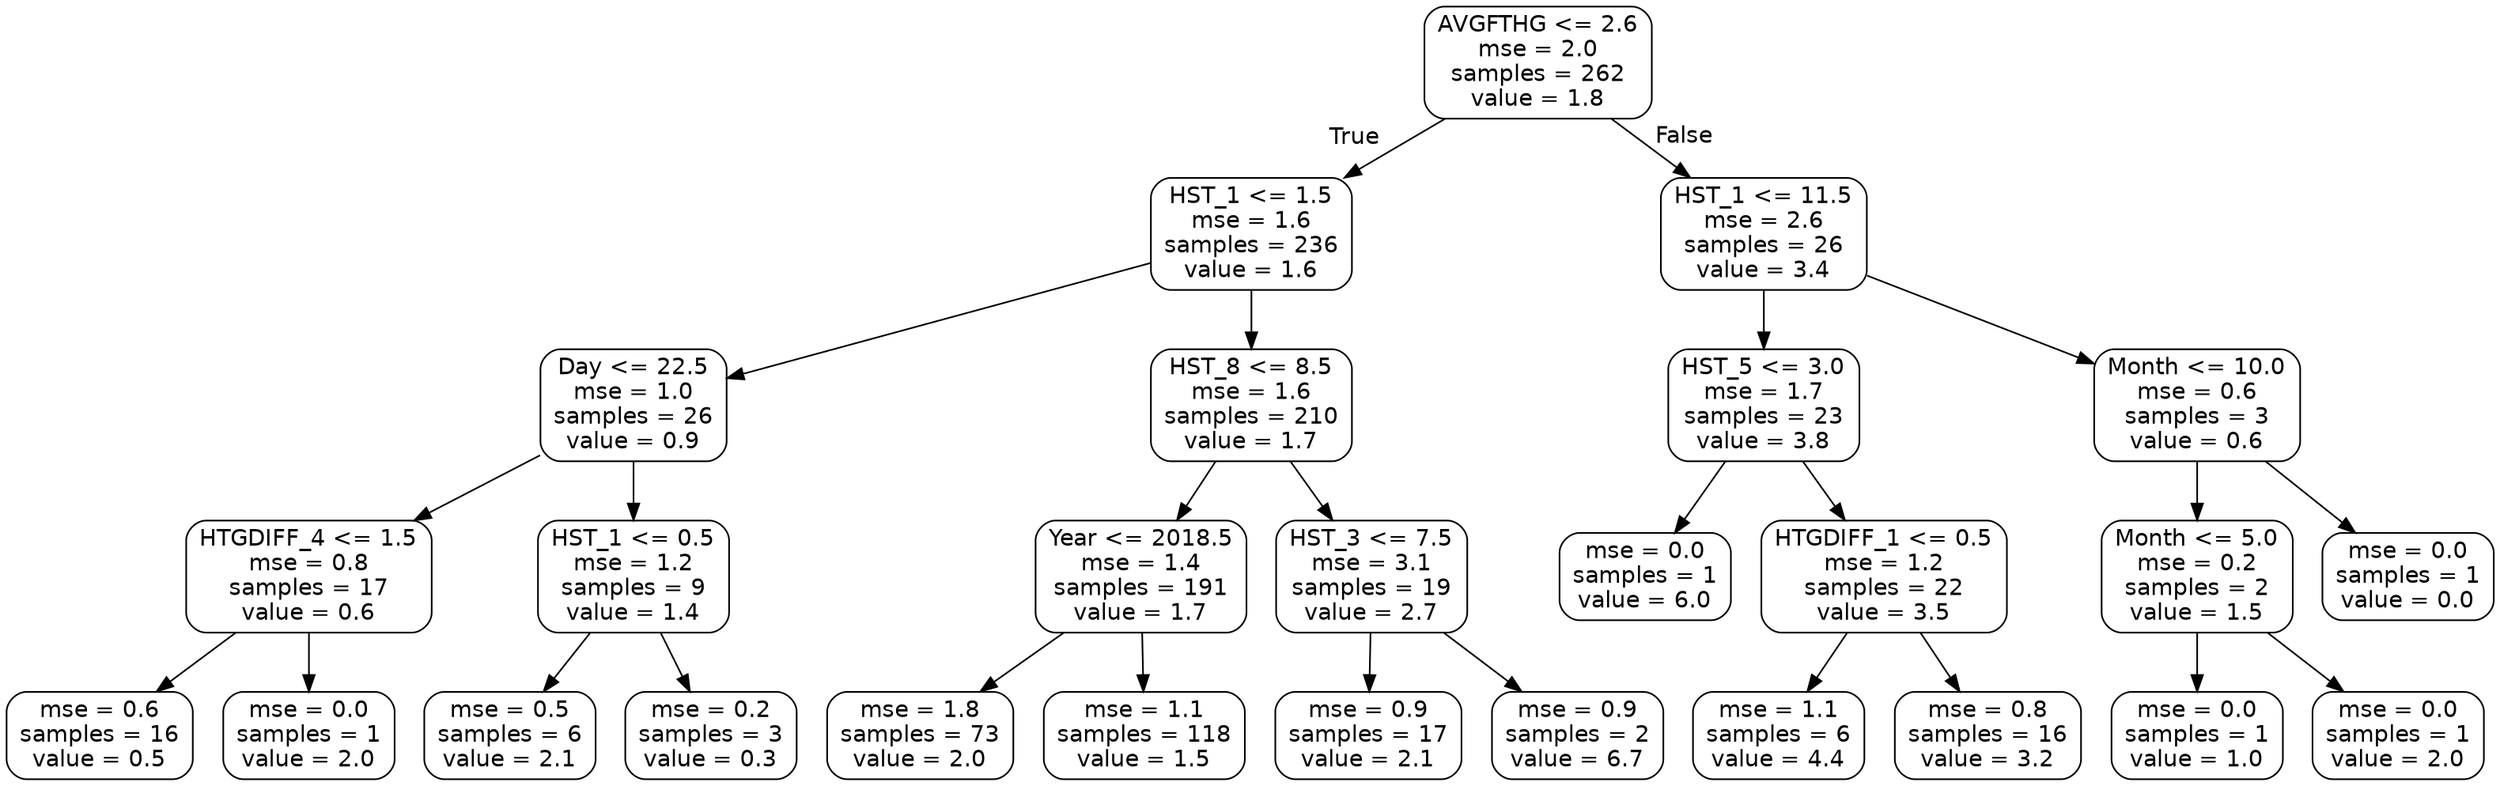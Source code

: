 digraph Tree {
node [shape=box, style="rounded", color="black", fontname=helvetica] ;
edge [fontname=helvetica] ;
0 [label="AVGFTHG <= 2.6\nmse = 2.0\nsamples = 262\nvalue = 1.8"] ;
1 [label="HST_1 <= 1.5\nmse = 1.6\nsamples = 236\nvalue = 1.6"] ;
0 -> 1 [labeldistance=2.5, labelangle=45, headlabel="True"] ;
2 [label="Day <= 22.5\nmse = 1.0\nsamples = 26\nvalue = 0.9"] ;
1 -> 2 ;
3 [label="HTGDIFF_4 <= 1.5\nmse = 0.8\nsamples = 17\nvalue = 0.6"] ;
2 -> 3 ;
4 [label="mse = 0.6\nsamples = 16\nvalue = 0.5"] ;
3 -> 4 ;
5 [label="mse = 0.0\nsamples = 1\nvalue = 2.0"] ;
3 -> 5 ;
6 [label="HST_1 <= 0.5\nmse = 1.2\nsamples = 9\nvalue = 1.4"] ;
2 -> 6 ;
7 [label="mse = 0.5\nsamples = 6\nvalue = 2.1"] ;
6 -> 7 ;
8 [label="mse = 0.2\nsamples = 3\nvalue = 0.3"] ;
6 -> 8 ;
9 [label="HST_8 <= 8.5\nmse = 1.6\nsamples = 210\nvalue = 1.7"] ;
1 -> 9 ;
10 [label="Year <= 2018.5\nmse = 1.4\nsamples = 191\nvalue = 1.7"] ;
9 -> 10 ;
11 [label="mse = 1.8\nsamples = 73\nvalue = 2.0"] ;
10 -> 11 ;
12 [label="mse = 1.1\nsamples = 118\nvalue = 1.5"] ;
10 -> 12 ;
13 [label="HST_3 <= 7.5\nmse = 3.1\nsamples = 19\nvalue = 2.7"] ;
9 -> 13 ;
14 [label="mse = 0.9\nsamples = 17\nvalue = 2.1"] ;
13 -> 14 ;
15 [label="mse = 0.9\nsamples = 2\nvalue = 6.7"] ;
13 -> 15 ;
16 [label="HST_1 <= 11.5\nmse = 2.6\nsamples = 26\nvalue = 3.4"] ;
0 -> 16 [labeldistance=2.5, labelangle=-45, headlabel="False"] ;
17 [label="HST_5 <= 3.0\nmse = 1.7\nsamples = 23\nvalue = 3.8"] ;
16 -> 17 ;
18 [label="mse = 0.0\nsamples = 1\nvalue = 6.0"] ;
17 -> 18 ;
19 [label="HTGDIFF_1 <= 0.5\nmse = 1.2\nsamples = 22\nvalue = 3.5"] ;
17 -> 19 ;
20 [label="mse = 1.1\nsamples = 6\nvalue = 4.4"] ;
19 -> 20 ;
21 [label="mse = 0.8\nsamples = 16\nvalue = 3.2"] ;
19 -> 21 ;
22 [label="Month <= 10.0\nmse = 0.6\nsamples = 3\nvalue = 0.6"] ;
16 -> 22 ;
23 [label="Month <= 5.0\nmse = 0.2\nsamples = 2\nvalue = 1.5"] ;
22 -> 23 ;
24 [label="mse = 0.0\nsamples = 1\nvalue = 1.0"] ;
23 -> 24 ;
25 [label="mse = 0.0\nsamples = 1\nvalue = 2.0"] ;
23 -> 25 ;
26 [label="mse = 0.0\nsamples = 1\nvalue = 0.0"] ;
22 -> 26 ;
}